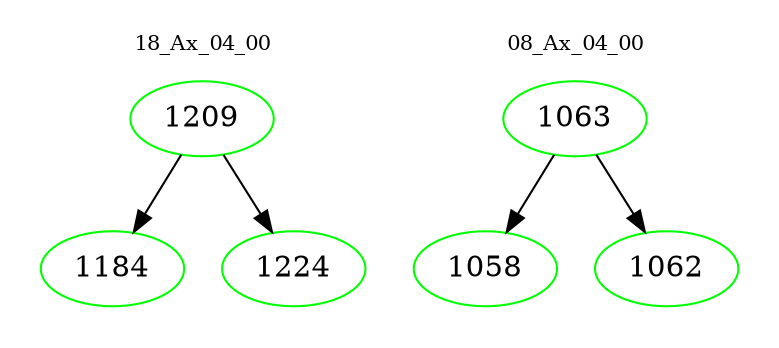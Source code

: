 digraph{
subgraph cluster_0 {
color = white
label = "18_Ax_04_00";
fontsize=10;
T0_1209 [label="1209", color="green"]
T0_1209 -> T0_1184 [color="black"]
T0_1184 [label="1184", color="green"]
T0_1209 -> T0_1224 [color="black"]
T0_1224 [label="1224", color="green"]
}
subgraph cluster_1 {
color = white
label = "08_Ax_04_00";
fontsize=10;
T1_1063 [label="1063", color="green"]
T1_1063 -> T1_1058 [color="black"]
T1_1058 [label="1058", color="green"]
T1_1063 -> T1_1062 [color="black"]
T1_1062 [label="1062", color="green"]
}
}

